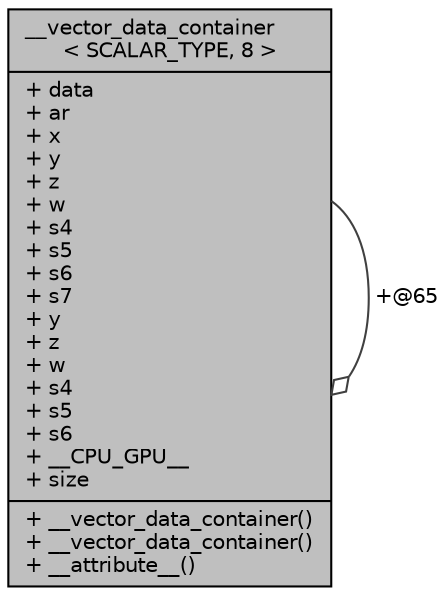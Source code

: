 digraph "__vector_data_container&lt; SCALAR_TYPE, 8 &gt;"
{
  edge [fontname="Helvetica",fontsize="10",labelfontname="Helvetica",labelfontsize="10"];
  node [fontname="Helvetica",fontsize="10",shape=record];
  Node1 [label="{__vector_data_container\l\< SCALAR_TYPE, 8 \>\n|+ data\l+ ar\l+ x\l+ y\l+ z\l+ w\l+ s4\l+ s5\l+ s6\l+ s7\l+ y\l+ z\l+ w\l+ s4\l+ s5\l+ s6\l+ __CPU_GPU__\l+ size\l|+ __vector_data_container()\l+ __vector_data_container()\l+ __attribute__()\l}",height=0.2,width=0.4,color="black", fillcolor="grey75", style="filled", fontcolor="black"];
  Node1 -> Node1 [color="grey25",fontsize="10",style="solid",label=" +@65" ,arrowhead="odiamond",fontname="Helvetica"];
}
